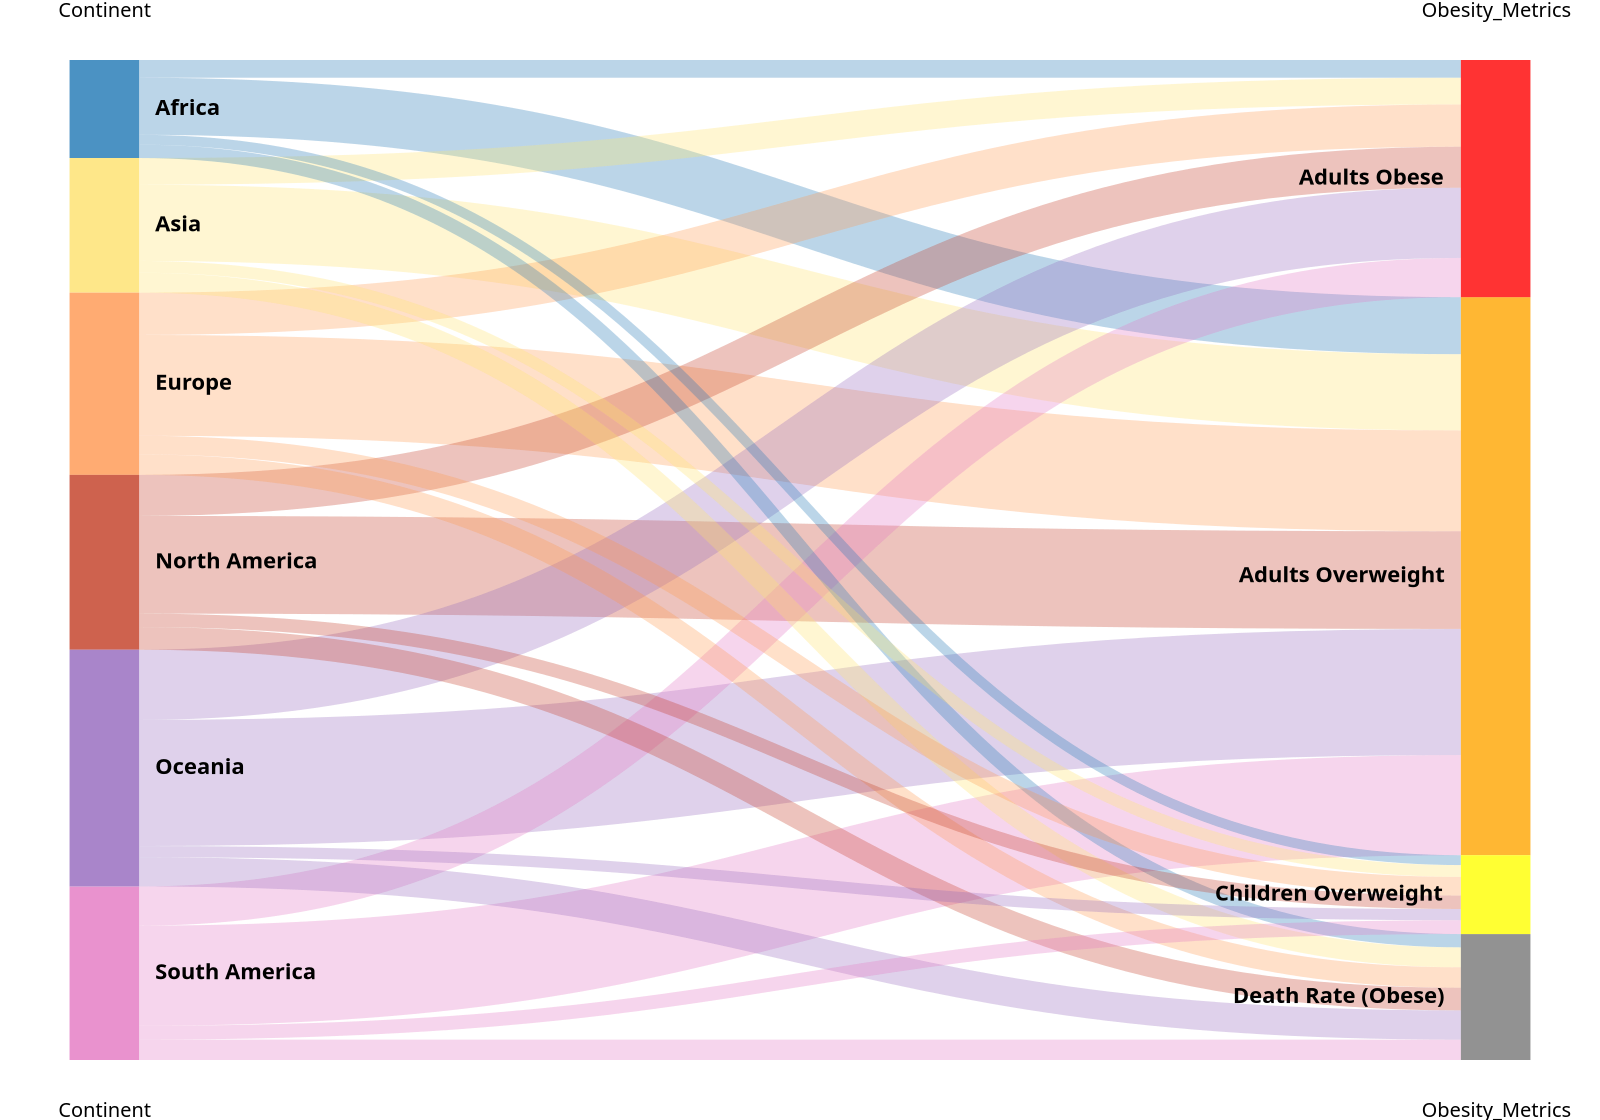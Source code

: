 {
  "$schema": "https://vega.github.io/schema/vega/v5.2.0.json",
  "height": 500,
  "width": 800,
  "data": [
    {
      "name": "rawData",
      "values" : [{
        "Continent" : "Africa",
        "Obesity_Metrics" : "Adults Overweight",
        "Count" : 32.89
      },{
        "Continent" : "Asia",
        "Obesity_Metrics" : "Adults Overweight",
        "Count" : 43.92
      }, {
        "Continent" : "Europe",
        "Obesity_Metrics" : "Adults Overweight",
        "Count" : 58.11
      },{
        "Continent" : "North America",
        "Obesity_Metrics" : "Adults Overweight",
        "Count" : 56.29
      }, {
        "Continent" : "South America",
        "Obesity_Metrics" : "Adults Overweight",
        "Count" : 57.7
      },{
        "Continent" : "Oceania",
        "Obesity_Metrics" : "Adults Overweight",
        "Count" : 72.68
      },
      {
        "Continent" : "Africa",
        "Obesity_Metrics" : "Adults Obese",
        "Count" : 10.22
      },{
        "Continent" : "Asia",
        "Obesity_Metrics" : "Adults Obese",
        "Count" : 15.4
      }, {
        "Continent" : "Europe",
        "Obesity_Metrics" : "Adults Obese",
        "Count" : 24.35
      }, {
        "Continent" : "North America",
        "Obesity_Metrics" : "Adults Obese",
        "Count" : 23.65
      },{
        "Continent" : "South America",
        "Obesity_Metrics" : "Adults Obese",
        "Count" : 22.6
      },{
        "Continent" : "Oceania",
        "Obesity_Metrics" : "Adults Obese",
        "Count" : 40.45
      },{
        "Continent" : "Africa",
        "Obesity_Metrics" : "Death Rate (Obese)",
        "Count" : 7.67
      },
      {
        "Continent" : "Asia",
        "Obesity_Metrics" : "Death Rate (Obese)",
        "Count" : 11.48
      },{
        "Continent" : "Europe",
        "Obesity_Metrics" : "Death Rate (Obese)",
        "Count" : 11.79
      },{
        "Continent" : "North America",
        "Obesity_Metrics" : "Death Rate (Obese)",
        "Count" : 13.06
      },{
        "Continent" : "South America",
        "Obesity_Metrics" : "Death Rate (Obese)",
        "Count" : 11.74
      },{
        "Continent" : "Oceania",
        "Obesity_Metrics" : "Death Rate (Obese)",
        "Count" : 16.83
      },{
        "Continent" : "Africa",
        "Obesity_Metrics" : "Children Overweight",
        "Count" : 5.7
      },{
        "Continent" : "Asia",
        "Obesity_Metrics" : "Children Overweight",
        "Count" : 6.81
      },{
        "Continent" : "Europe",
        "Obesity_Metrics" : "Children Overweight",
        "Count" : 10.75
      },{
        "Continent" : "North America",
        "Obesity_Metrics" : "Children Overweight",
        "Count" : 7.76
      },{
        "Continent" : "South America",
        "Obesity_Metrics" : "Children Overweight",
        "Count" : 7.98
      },{
        "Continent" : "Oceania",
        "Obesity_Metrics" : "Children Overweight",
        "Count" : 6.45
      }        
     ],
    "transform": [
      {
        "type": "formula",
        "expr": "datum['Continent']",
        "as": "stk1"
      },
      {
        "type": "formula",
        "expr": "datum.Obesity_Metrics",
        "as": "stk2"
      },
      {
        "type": "formula",
        "expr": "datum.Count",
        "as": "size"
      }
    ]
  },
  {
    "name": "nodes",
    "source": "rawData",
    "transform": [
      {
        "type": "filter",
        "expr": "!groupSelector || groupSelector.stk1 == datum.stk1 || groupSelector.stk2 == datum.stk2"
      },
      {
        "type": "formula",
        "expr": "datum.stk1+datum.stk2",
        "as": "key"
      },
      {
        "type": "fold",
        "fields": [
          "stk1",
          "stk2"
        ],
        "as": [
          "stack",
          "grpId"
        ]
      },
      {
        "type": "formula",
        "expr": "datum.stack == 'stk1' ? datum.stk1+' '+datum.stk2 : datum.stk2+' '+datum.stk1",
        "as": "sortField"
      },
      {
        "type": "stack",
        "groupby": [
          "stack"
        ],
        "sort": {
          "field": "sortField",
          "order": "descending"
        },
        "field": "size"
      },
      {
        "type": "formula",
        "expr": "(datum.y0+datum.y1)/2",
        "as": "yc"
      }
    ]
  },
  {
    "name": "groups",
    "source": "nodes",
    "transform": [
      {
        "type": "aggregate",
        "groupby": [
          "stack",
          "grpId"
        ],
        "fields": [
          "size"
        ],
        "ops": [
          "sum"
        ],
        "as": [
          "total"
        ]
      },
      {
        "type": "stack",
        "groupby": [
          "stack"
        ],
        "sort": {
          "field": "grpId",
          "order": "descending"
        },
        "field": "total"
      },
      {
        "type": "formula",
        "expr": "scale('y', datum.y0)",
        "as": "scaledY0"
      },
      {
        "type": "formula",
        "expr": "scale('y', datum.y1)",
        "as": "scaledY1"
      },
      {
        "type": "formula",
        "expr": "datum.stack == 'stk1'",
        "as": "rightLabel"
      },
      {
        "type": "formula",
        "expr": "round((datum.total/domain('y')[1]) * 100)",
        "as": "percentage"
      }
    ]
  },
  {
    "name": "destinationNodes",
    "source": "nodes",
    "transform": [
      {
        "type": "filter",
        "expr": "datum.stack == 'stk2'"
      }
    ]
  },
  {
    "name": "edges",
    "source": "nodes",
    "transform": [
      {
        "type": "filter",
        "expr": "datum.stack == 'stk1'"
      },
      {
        "type": "lookup",
        "from": "destinationNodes",
        "key": "key",
        "fields": [
          "key"
        ],
        "as": [
          "target"
        ]
      },
      {
        "type": "linkpath",
        "orient": "horizontal",
        "shape": "diagonal",
        "sourceY": {
          "expr": "scale('y', datum.yc)"
        },
        "sourceX": {
          "expr": "scale('x', 'stk1') + bandwidth('x')"
        },
        "targetY": {
          "expr": "scale('y', datum.target.yc)"
        },
        "targetX": {
          "expr": "scale('x', 'stk2')"
        }
      },
      {
        "type": "formula",
        "expr": "range('y')[0]-scale('y', datum.size)",
        "as": "strokeWidth"
      },
      {
        "type": "formula",
        "expr": "(datum.total/domain('y')[1]) * 100",
        "as": "percentage"
      }
    ]
  }
],
"scales": [
  {
    "name": "x",
    "type": "band",
    "range": "width",
    "domain": [
      "stk1",
      "stk2"
    ],
    "paddingOuter": 0.05,
    "paddingInner": 0.95
  },
  {
    "name": "y",
    "type": "linear",
    "range": "height",
    "domain": {
      "data": "nodes",
      "field": "y1"
    }
  },
  {
    "name": "color",
    "type": "ordinal",
    "range":["#1f77b4", "#FDE26C", "#FF964F", "#C23B22", "#9467bd", "#e377c2", 
    "red", "orange","yellow", "#777777"
    ],
    "domain": ["Africa", "Asia", "Europe", "North America", "Oceania", "South America", "Adults Obese", "Adults Overweight", "Children Overweight", "Death Rate (Obese)"]
  },
  {
    "name": "stackNames",
    "type": "ordinal",
    "range": [
      "Continent",
      "Obesity_Metrics"
    ],
    "domain": [
      "stk1",
      "stk2"
    ]
  }
],
"axes": [
  {
    "orient": "bottom",
    "scale": "x",
    "domain" : false,
    "ticks" : false,
    "labelPadding" : 20,
    "encode": {
      "labels": {
        "update": {
          "text": {
            "scale": "stackNames",
            "field": "value",
            "fontWeight" : "bold",
            "fontSize" : 14
          }
        }
      }
    }
  },
  {
    "orient": "top",
    "scale": "x",
    "domain" : false,
    "ticks" : false,
    "labelPadding" : 20,
    "encode": {
      "labels": {
        "update": {
          "text": {
            "scale": "stackNames",
            "field": "value",
            "fontWeight" : "bold",
            "fontSize" : 14
          }
        }
      }
    }
  },
  {
    "orient": "left",
    "scale": "y",
    "labels" : false,
    "domain" : false,
    "ticks" : false
  }
],
"marks": [
  {
    "type": "path",
    "name": "edgeMark",
    "from": {
      "data": "edges"
    },
    "clip": true,
    "encode": {
      "update": {
        "stroke": [
          {
            "test": "groupSelector && groupSelector.stack=='stk1'",
            "scale": "color",
            "field": "stk2"
          },
          {
            "scale":"color", "field":"stk1"
          }
        ],
        "strokeWidth": {
          "field": "strokeWidth"
        },
        "path": {
          "field": "path"
        },
        "strokeOpacity": {
          "signal": "!groupSelector && (groupHover.stk1 == datum.stk1 || groupHover.stk2 == datum.stk2) ? 0.9 : 0.3"
        },
        "zindex": {
          "signal": "!groupSelector && (groupHover.stk1 == datum.stk1 || groupHover.stk2 == datum.stk2) ? 1 : 0"
        },
        "tooltip": {
          "signal": "{\"Continent\": datum.stk1, \"Obesity Metrics\": datum.stk2, \"Percentage\":format(datum.size, ',.2f')}"
        }
      },
      "hover": {
        "strokeOpacity": {
          "value": 1
        }
      }
    }
  },
  {
    "type": "rect",
    "name": "groupMark",
    "from": {
      "data": "groups"
    },
    "encode": {
      "enter": {
        "fill": {
          "scale": "color", 
          "field" : "grpId"
        },
        "width": {
          "scale": "x",
          "band": 1
        }
      },
      "update": {
        "x": {
          "scale": "x",
          "field": "stack"
        },
        "y": {
          "field": "scaledY0"
        },
        "y2": {
          "field": "scaledY1"
        },
        "fillOpacity": {
          "value": 0.8
        },
        "tooltip": {
          "signal": "'In the population affected by overweight and obesity,' + datum.grpId + ' contributes ' + format(datum.percentage, ',.0f') + '%'"
        }
      },
      "hover": {
        "fillOpacity": {
          "value": 1
        }
      }
    }
  },
  {
    "type": "text",
    "from": {
      "data": "groups"
    },
    "interactive": false,
    "encode": {
      "update": {
        "x": {
          "signal": "scale('x', datum.stack) + (datum.rightLabel ? bandwidth('x') + 8 : -8)"
        },
        "yc": {
          "signal": "(datum.scaledY0 + datum.scaledY1)/2"
        },
        "align": {
          "signal": "datum.rightLabel ? 'left' : 'right'"
        },
        "baseline": {
          "value": "middle"
        },
        "fontWeight": {
          "value": "bold"
        },
        "text": {
          "signal": "abs(datum.scaledY0-datum.scaledY1) > 13 ? datum.grpId : ''"
        }
      }
    }
  },
  {
    "type": "group",
    "data": [
      {
        "name": "dataForShowAll",
        "values": [
          {}
        ],
        "transform": [
          {
            "type": "filter",
            "expr": "groupSelector"
          }
        ]
      }
    ],
    "encode": {
      "enter": {
        "xc": {
          "signal": "width/2"
        },
        "y": {
          "value": 30
        },
        "width": {
          "value": 80
        },
        "height": {
          "value": 30
        }
      }
    },
    "marks": [
      {
        "type": "group",
        "name": "groupReset",
        "from": {
          "data": "dataForShowAll"
        },
        "encode": {
          "enter": {
            "cornerRadius": {
              "value": 6
            },
            "fill": {
              "value": "#f5f5f5"
            },
            "stroke": {
              "value": "#c1c1c1"
            },
            "strokeWidth": {
              "value": 2
            },
            "height": {
              "field": {
                "group": "height"
              }
            },
            "width": {
              "field": {
                "group": "width"
              }
            }
          },
          "update": {
            "opacity": {
              "value": 1
            }
          },
          "hover": {
            "opacity": {
              "value": 0.7
            }
          }
        },
        "marks": [
          {
            "type": "text",
            "interactive": false,
            "encode": {
              "enter": {
                "xc": {
                  "field": {
                    "group": "width"
                  },
                  "mult": 0.5
                },
                "yc": {
                  "field": {
                    "group": "height"
                  },
                  "mult": 0.5,
                  "offset": 2
                },
                "align": {
                  "value": "center"
                },
                "baseline": {
                  "value": "middle"
                },
                "fontWeight": {
                  "value": "bold"
                },
                "text": {
                  "value": "Show All"
                }
              }
            }
          }
        ]
      }
    ]
  }
],
"signals": [
  {
    "name": "groupHover",
    "value": {},
    "on": [
      {
        "events": "@groupMark:mouseover",
        "update": "{stk1:datum.stack=='stk1' && datum.grpId, stk2:datum.stack=='stk2' && datum.grpId}"
      },
      {
        "events": "mouseout",
        "update": "{}"
      }
    ]
  },
  {
    "name": "groupSelector",
    "value": false,
    "on": [
      {
        "events": "@groupMark:click!",
        "update": "{stack:datum.stack, stk1:datum.stack=='stk1' && datum.grpId, stk2:datum.stack=='stk2' && datum.grpId}"
      },
  
      {
        "events": [
          {
            "type": "click",
            "markname": "groupReset"
          },
          {
            "type": "dblclick"
          }
        ],
        "update": "false"
      }
    ]
  }
],
"config": {"view": {"stroke": null}, 
"background": null}
}


